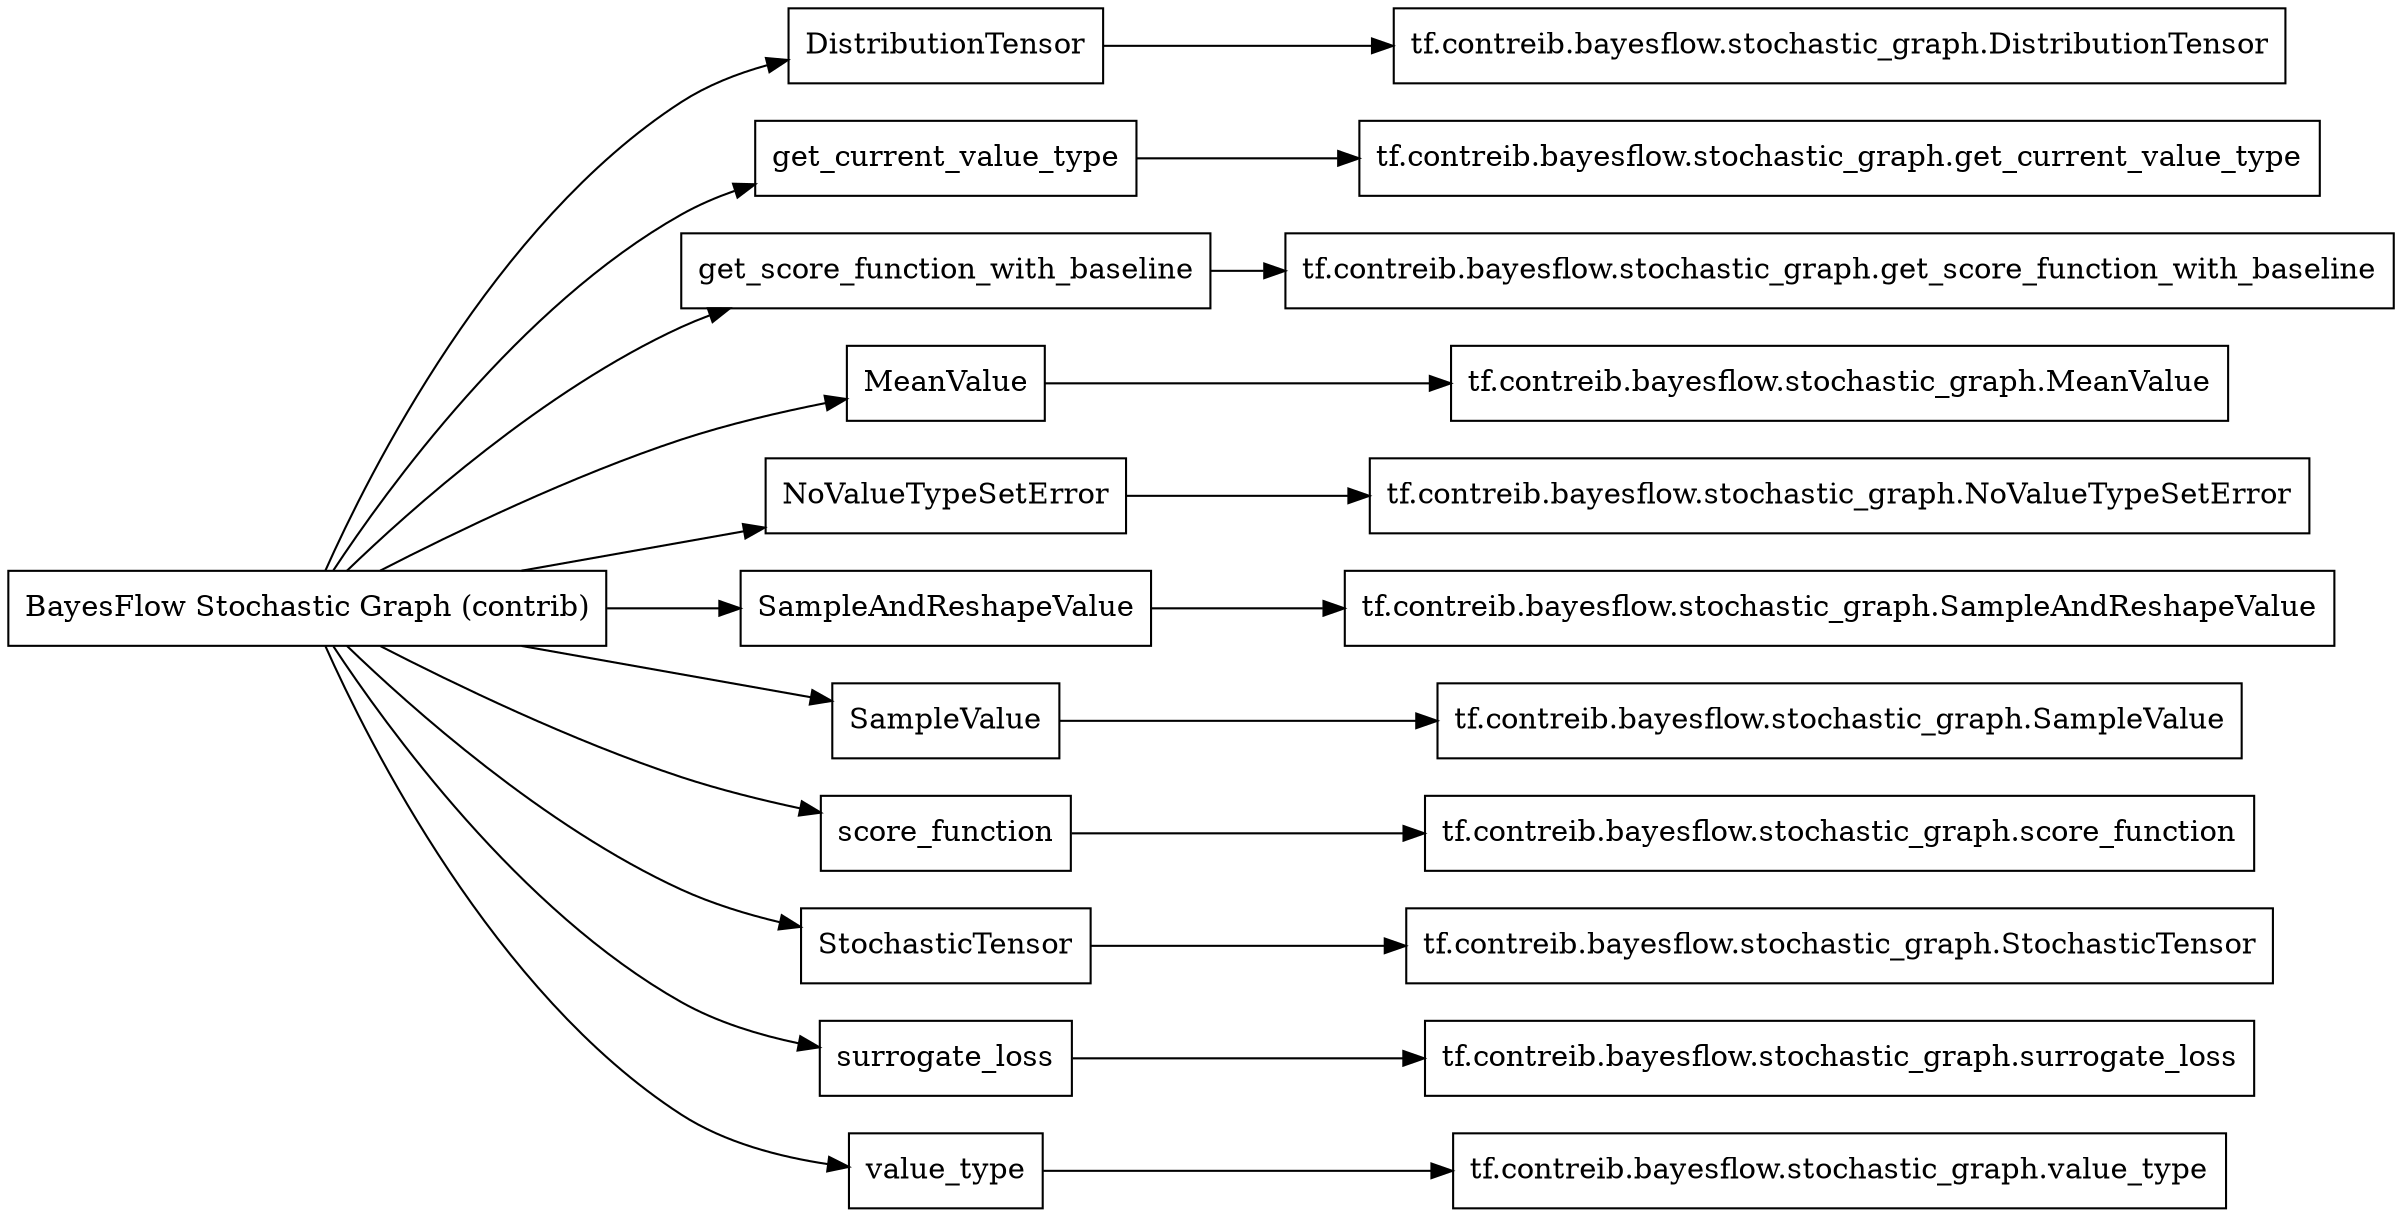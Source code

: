 digraph "BayesFlow Stochastic Graph (contrib)"{
rankdir="LR"
node [shape="box"]
		"BayesFlow Stochastic Graph (contrib)" -> "DistributionTensor" -> "tf.contreib.bayesflow.stochastic_graph.DistributionTensor";
		"BayesFlow Stochastic Graph (contrib)" -> "get_current_value_type" -> "tf.contreib.bayesflow.stochastic_graph.get_current_value_type";
		"BayesFlow Stochastic Graph (contrib)" -> "get_score_function_with_baseline" -> "tf.contreib.bayesflow.stochastic_graph.get_score_function_with_baseline";
		"BayesFlow Stochastic Graph (contrib)" -> "MeanValue" -> "tf.contreib.bayesflow.stochastic_graph.MeanValue";
		"BayesFlow Stochastic Graph (contrib)" -> "NoValueTypeSetError" -> "tf.contreib.bayesflow.stochastic_graph.NoValueTypeSetError";
		"BayesFlow Stochastic Graph (contrib)" -> "SampleAndReshapeValue" -> "tf.contreib.bayesflow.stochastic_graph.SampleAndReshapeValue";
		"BayesFlow Stochastic Graph (contrib)" -> "SampleValue" -> "tf.contreib.bayesflow.stochastic_graph.SampleValue";
		"BayesFlow Stochastic Graph (contrib)" -> "score_function" -> "tf.contreib.bayesflow.stochastic_graph.score_function";
		"BayesFlow Stochastic Graph (contrib)" -> "StochasticTensor" -> "tf.contreib.bayesflow.stochastic_graph.StochasticTensor";
		"BayesFlow Stochastic Graph (contrib)" -> "surrogate_loss" -> "tf.contreib.bayesflow.stochastic_graph.surrogate_loss";
		"BayesFlow Stochastic Graph (contrib)" -> "value_type" -> "tf.contreib.bayesflow.stochastic_graph.value_type";
}

